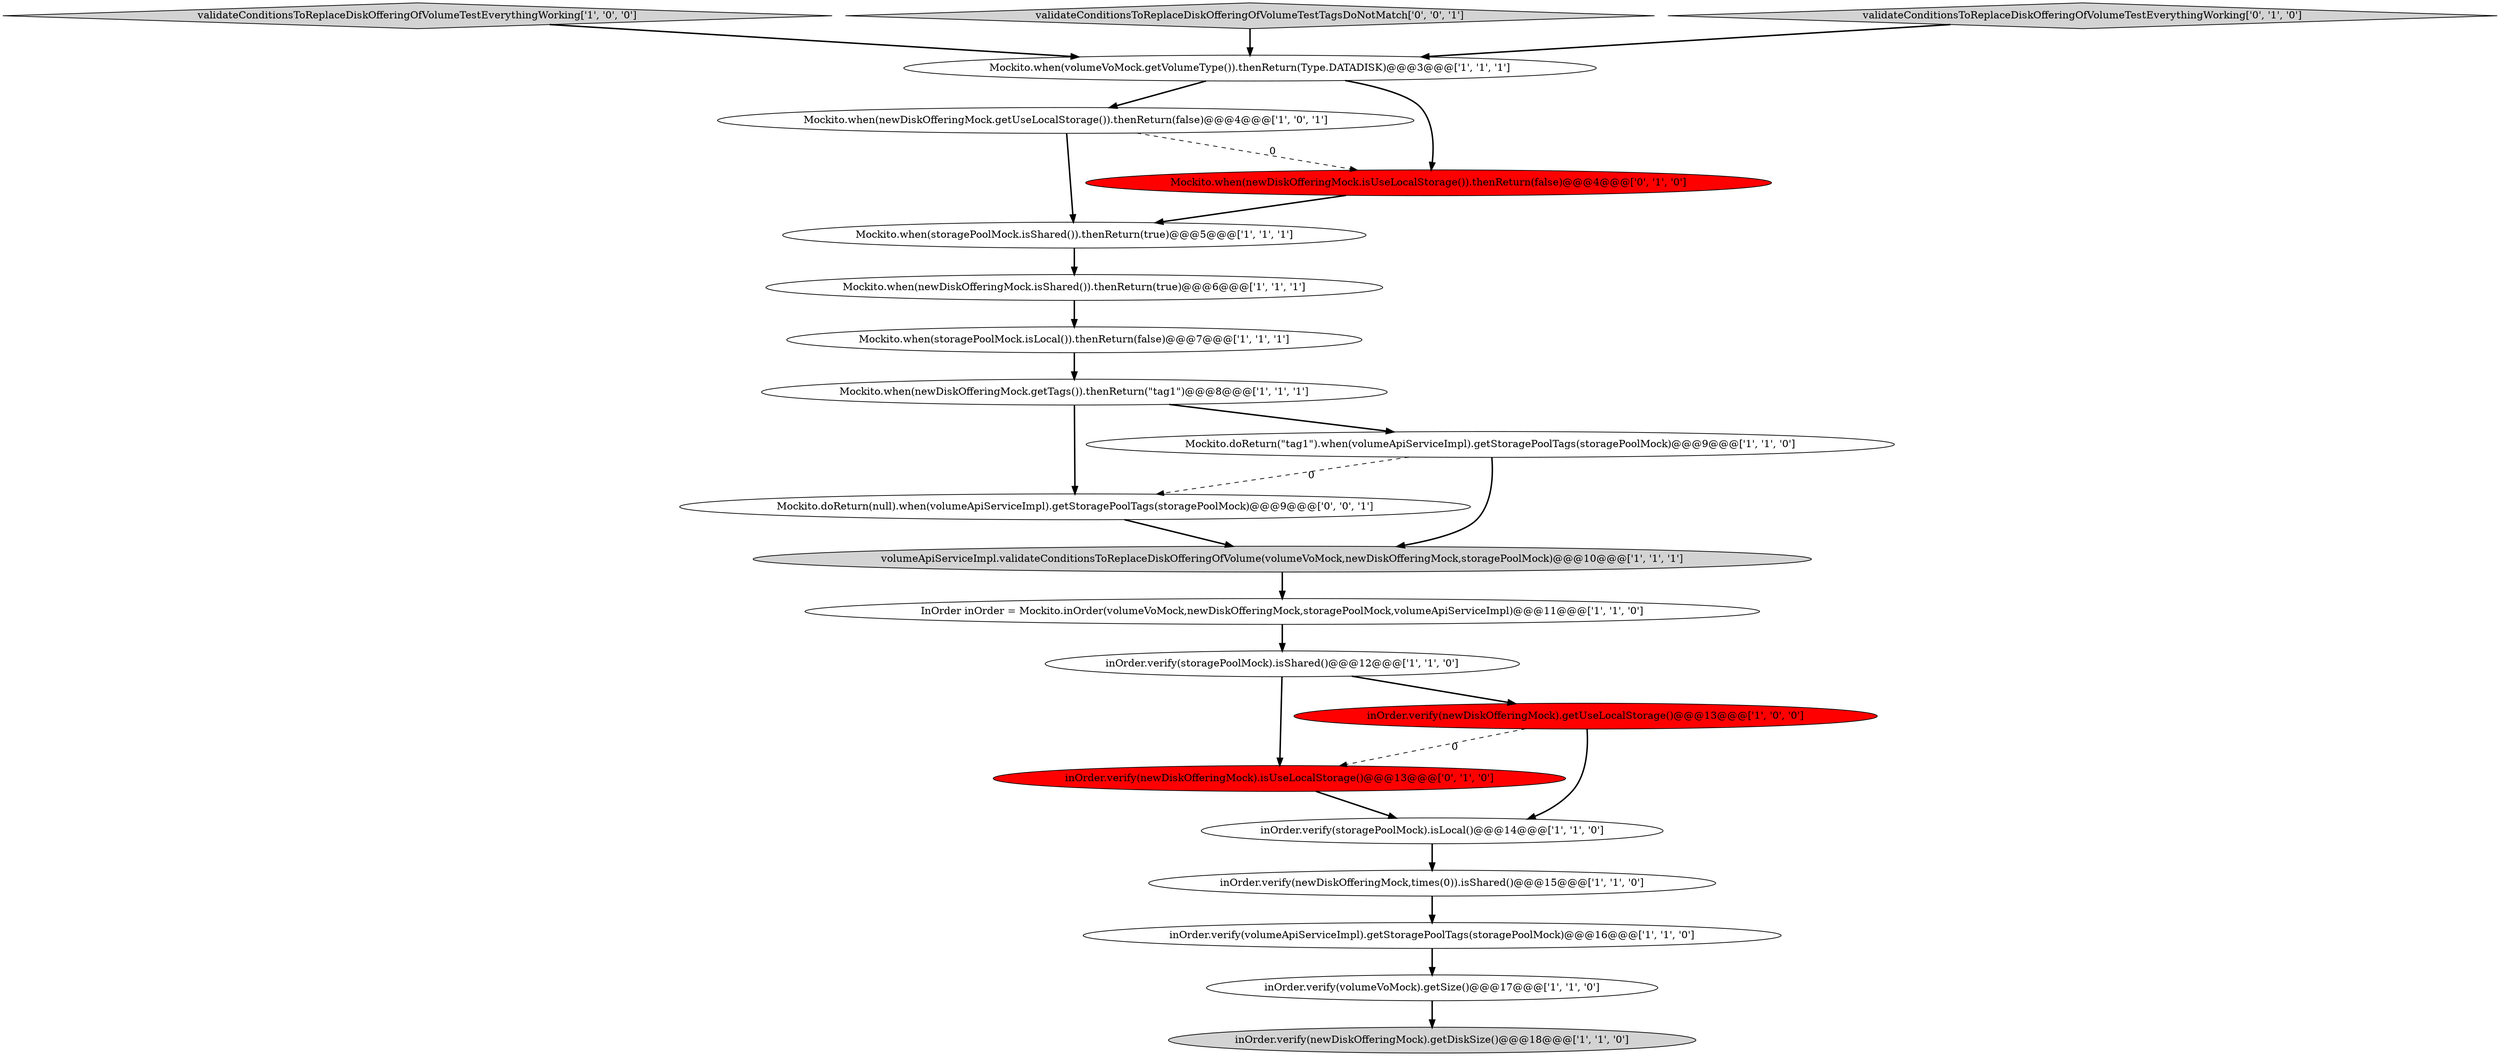 digraph {
7 [style = filled, label = "validateConditionsToReplaceDiskOfferingOfVolumeTestEverythingWorking['1', '0', '0']", fillcolor = lightgray, shape = diamond image = "AAA0AAABBB1BBB"];
20 [style = filled, label = "validateConditionsToReplaceDiskOfferingOfVolumeTestTagsDoNotMatch['0', '0', '1']", fillcolor = lightgray, shape = diamond image = "AAA0AAABBB3BBB"];
5 [style = filled, label = "Mockito.when(newDiskOfferingMock.getUseLocalStorage()).thenReturn(false)@@@4@@@['1', '0', '1']", fillcolor = white, shape = ellipse image = "AAA0AAABBB1BBB"];
3 [style = filled, label = "inOrder.verify(storagePoolMock).isShared()@@@12@@@['1', '1', '0']", fillcolor = white, shape = ellipse image = "AAA0AAABBB1BBB"];
6 [style = filled, label = "inOrder.verify(newDiskOfferingMock,times(0)).isShared()@@@15@@@['1', '1', '0']", fillcolor = white, shape = ellipse image = "AAA0AAABBB1BBB"];
13 [style = filled, label = "inOrder.verify(storagePoolMock).isLocal()@@@14@@@['1', '1', '0']", fillcolor = white, shape = ellipse image = "AAA0AAABBB1BBB"];
1 [style = filled, label = "volumeApiServiceImpl.validateConditionsToReplaceDiskOfferingOfVolume(volumeVoMock,newDiskOfferingMock,storagePoolMock)@@@10@@@['1', '1', '1']", fillcolor = lightgray, shape = ellipse image = "AAA0AAABBB1BBB"];
21 [style = filled, label = "Mockito.doReturn(null).when(volumeApiServiceImpl).getStoragePoolTags(storagePoolMock)@@@9@@@['0', '0', '1']", fillcolor = white, shape = ellipse image = "AAA0AAABBB3BBB"];
19 [style = filled, label = "inOrder.verify(newDiskOfferingMock).isUseLocalStorage()@@@13@@@['0', '1', '0']", fillcolor = red, shape = ellipse image = "AAA1AAABBB2BBB"];
12 [style = filled, label = "Mockito.when(newDiskOfferingMock.isShared()).thenReturn(true)@@@6@@@['1', '1', '1']", fillcolor = white, shape = ellipse image = "AAA0AAABBB1BBB"];
11 [style = filled, label = "inOrder.verify(volumeVoMock).getSize()@@@17@@@['1', '1', '0']", fillcolor = white, shape = ellipse image = "AAA0AAABBB1BBB"];
14 [style = filled, label = "Mockito.when(volumeVoMock.getVolumeType()).thenReturn(Type.DATADISK)@@@3@@@['1', '1', '1']", fillcolor = white, shape = ellipse image = "AAA0AAABBB1BBB"];
8 [style = filled, label = "inOrder.verify(newDiskOfferingMock).getDiskSize()@@@18@@@['1', '1', '0']", fillcolor = lightgray, shape = ellipse image = "AAA0AAABBB1BBB"];
18 [style = filled, label = "Mockito.when(newDiskOfferingMock.isUseLocalStorage()).thenReturn(false)@@@4@@@['0', '1', '0']", fillcolor = red, shape = ellipse image = "AAA1AAABBB2BBB"];
0 [style = filled, label = "InOrder inOrder = Mockito.inOrder(volumeVoMock,newDiskOfferingMock,storagePoolMock,volumeApiServiceImpl)@@@11@@@['1', '1', '0']", fillcolor = white, shape = ellipse image = "AAA0AAABBB1BBB"];
10 [style = filled, label = "Mockito.when(storagePoolMock.isLocal()).thenReturn(false)@@@7@@@['1', '1', '1']", fillcolor = white, shape = ellipse image = "AAA0AAABBB1BBB"];
9 [style = filled, label = "Mockito.when(newDiskOfferingMock.getTags()).thenReturn(\"tag1\")@@@8@@@['1', '1', '1']", fillcolor = white, shape = ellipse image = "AAA0AAABBB1BBB"];
17 [style = filled, label = "validateConditionsToReplaceDiskOfferingOfVolumeTestEverythingWorking['0', '1', '0']", fillcolor = lightgray, shape = diamond image = "AAA0AAABBB2BBB"];
15 [style = filled, label = "Mockito.doReturn(\"tag1\").when(volumeApiServiceImpl).getStoragePoolTags(storagePoolMock)@@@9@@@['1', '1', '0']", fillcolor = white, shape = ellipse image = "AAA0AAABBB1BBB"];
2 [style = filled, label = "inOrder.verify(newDiskOfferingMock).getUseLocalStorage()@@@13@@@['1', '0', '0']", fillcolor = red, shape = ellipse image = "AAA1AAABBB1BBB"];
4 [style = filled, label = "inOrder.verify(volumeApiServiceImpl).getStoragePoolTags(storagePoolMock)@@@16@@@['1', '1', '0']", fillcolor = white, shape = ellipse image = "AAA0AAABBB1BBB"];
16 [style = filled, label = "Mockito.when(storagePoolMock.isShared()).thenReturn(true)@@@5@@@['1', '1', '1']", fillcolor = white, shape = ellipse image = "AAA0AAABBB1BBB"];
0->3 [style = bold, label=""];
2->19 [style = dashed, label="0"];
15->21 [style = dashed, label="0"];
20->14 [style = bold, label=""];
1->0 [style = bold, label=""];
5->18 [style = dashed, label="0"];
2->13 [style = bold, label=""];
7->14 [style = bold, label=""];
5->16 [style = bold, label=""];
6->4 [style = bold, label=""];
12->10 [style = bold, label=""];
19->13 [style = bold, label=""];
3->2 [style = bold, label=""];
3->19 [style = bold, label=""];
17->14 [style = bold, label=""];
9->15 [style = bold, label=""];
21->1 [style = bold, label=""];
9->21 [style = bold, label=""];
11->8 [style = bold, label=""];
14->18 [style = bold, label=""];
10->9 [style = bold, label=""];
13->6 [style = bold, label=""];
4->11 [style = bold, label=""];
16->12 [style = bold, label=""];
14->5 [style = bold, label=""];
15->1 [style = bold, label=""];
18->16 [style = bold, label=""];
}
